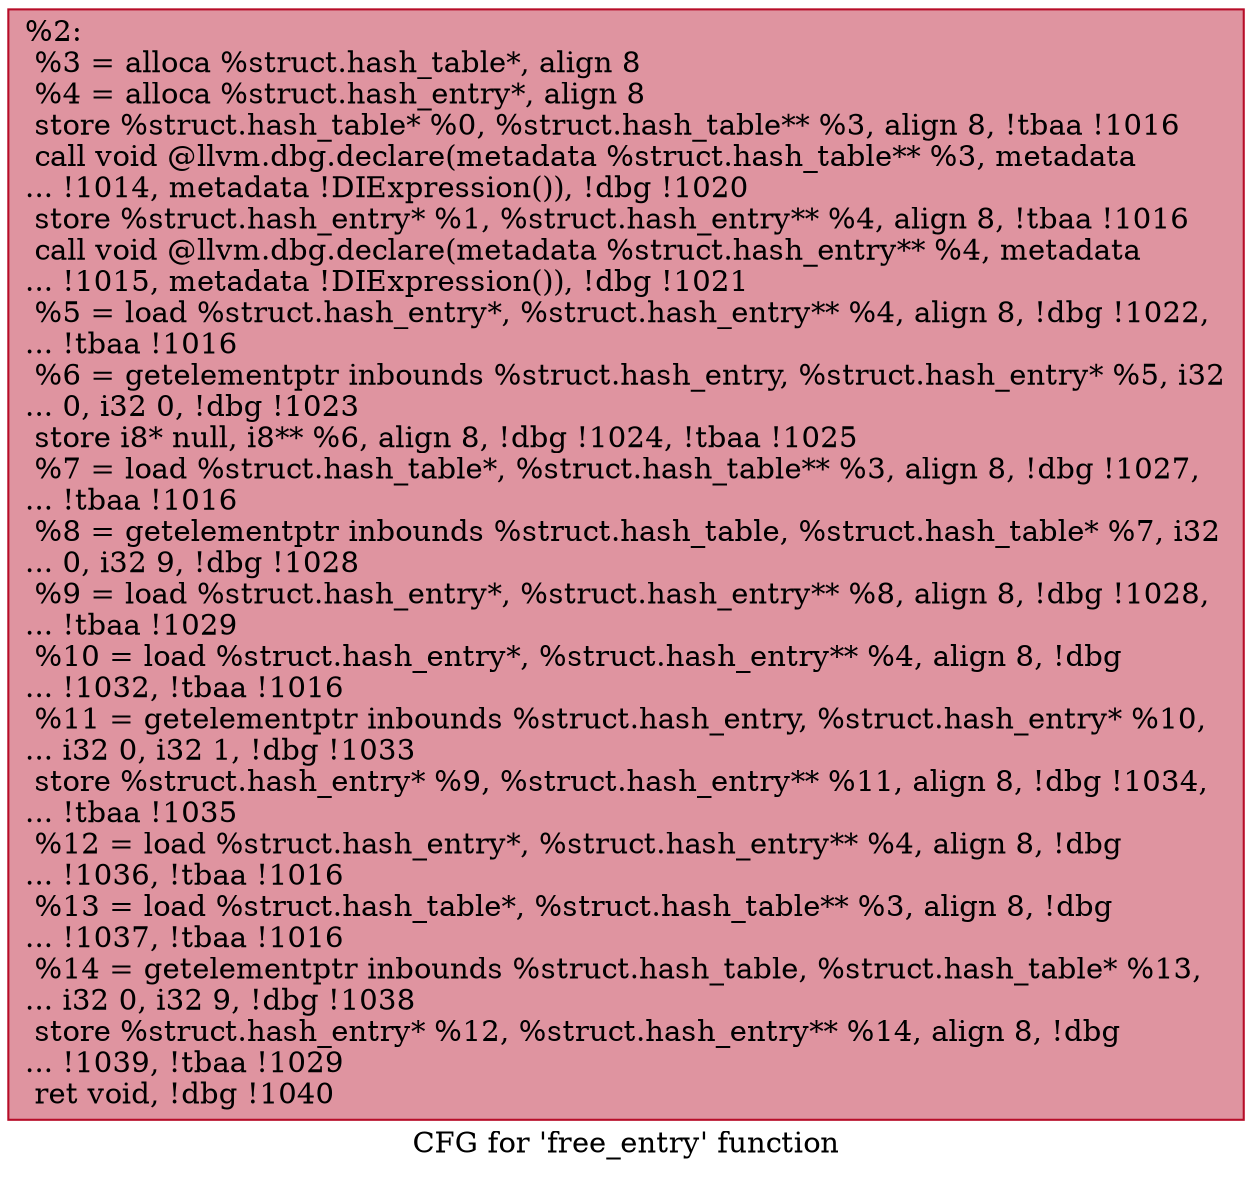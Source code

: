 digraph "CFG for 'free_entry' function" {
	label="CFG for 'free_entry' function";

	Node0x24e4740 [shape=record,color="#b70d28ff", style=filled, fillcolor="#b70d2870",label="{%2:\l  %3 = alloca %struct.hash_table*, align 8\l  %4 = alloca %struct.hash_entry*, align 8\l  store %struct.hash_table* %0, %struct.hash_table** %3, align 8, !tbaa !1016\l  call void @llvm.dbg.declare(metadata %struct.hash_table** %3, metadata\l... !1014, metadata !DIExpression()), !dbg !1020\l  store %struct.hash_entry* %1, %struct.hash_entry** %4, align 8, !tbaa !1016\l  call void @llvm.dbg.declare(metadata %struct.hash_entry** %4, metadata\l... !1015, metadata !DIExpression()), !dbg !1021\l  %5 = load %struct.hash_entry*, %struct.hash_entry** %4, align 8, !dbg !1022,\l... !tbaa !1016\l  %6 = getelementptr inbounds %struct.hash_entry, %struct.hash_entry* %5, i32\l... 0, i32 0, !dbg !1023\l  store i8* null, i8** %6, align 8, !dbg !1024, !tbaa !1025\l  %7 = load %struct.hash_table*, %struct.hash_table** %3, align 8, !dbg !1027,\l... !tbaa !1016\l  %8 = getelementptr inbounds %struct.hash_table, %struct.hash_table* %7, i32\l... 0, i32 9, !dbg !1028\l  %9 = load %struct.hash_entry*, %struct.hash_entry** %8, align 8, !dbg !1028,\l... !tbaa !1029\l  %10 = load %struct.hash_entry*, %struct.hash_entry** %4, align 8, !dbg\l... !1032, !tbaa !1016\l  %11 = getelementptr inbounds %struct.hash_entry, %struct.hash_entry* %10,\l... i32 0, i32 1, !dbg !1033\l  store %struct.hash_entry* %9, %struct.hash_entry** %11, align 8, !dbg !1034,\l... !tbaa !1035\l  %12 = load %struct.hash_entry*, %struct.hash_entry** %4, align 8, !dbg\l... !1036, !tbaa !1016\l  %13 = load %struct.hash_table*, %struct.hash_table** %3, align 8, !dbg\l... !1037, !tbaa !1016\l  %14 = getelementptr inbounds %struct.hash_table, %struct.hash_table* %13,\l... i32 0, i32 9, !dbg !1038\l  store %struct.hash_entry* %12, %struct.hash_entry** %14, align 8, !dbg\l... !1039, !tbaa !1029\l  ret void, !dbg !1040\l}"];
}
